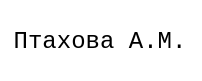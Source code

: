 <mxfile version="20.7.4" type="device"><diagram id="_VCnPAk8azbrL-lOARMY" name="Страница 1"><mxGraphModel dx="818" dy="467" grid="1" gridSize="10" guides="1" tooltips="1" connect="1" arrows="1" fold="1" page="1" pageScale="1" pageWidth="827" pageHeight="1169" math="0" shadow="0"><root><mxCell id="0"/><mxCell id="1" parent="0"/><mxCell id="t0jp3dQ9qqLPozu1iZaM-1" value="&lt;pre&gt;&lt;font face=&quot;Courier New&quot;&gt;Птахова А.М.&lt;/font&gt;&lt;/pre&gt;" style="text;html=1;strokeColor=none;fillColor=none;align=center;verticalAlign=middle;whiteSpace=wrap;rounded=0;" vertex="1" parent="1"><mxGeometry x="380" y="230" width="100" height="30" as="geometry"/></mxCell></root></mxGraphModel></diagram></mxfile>